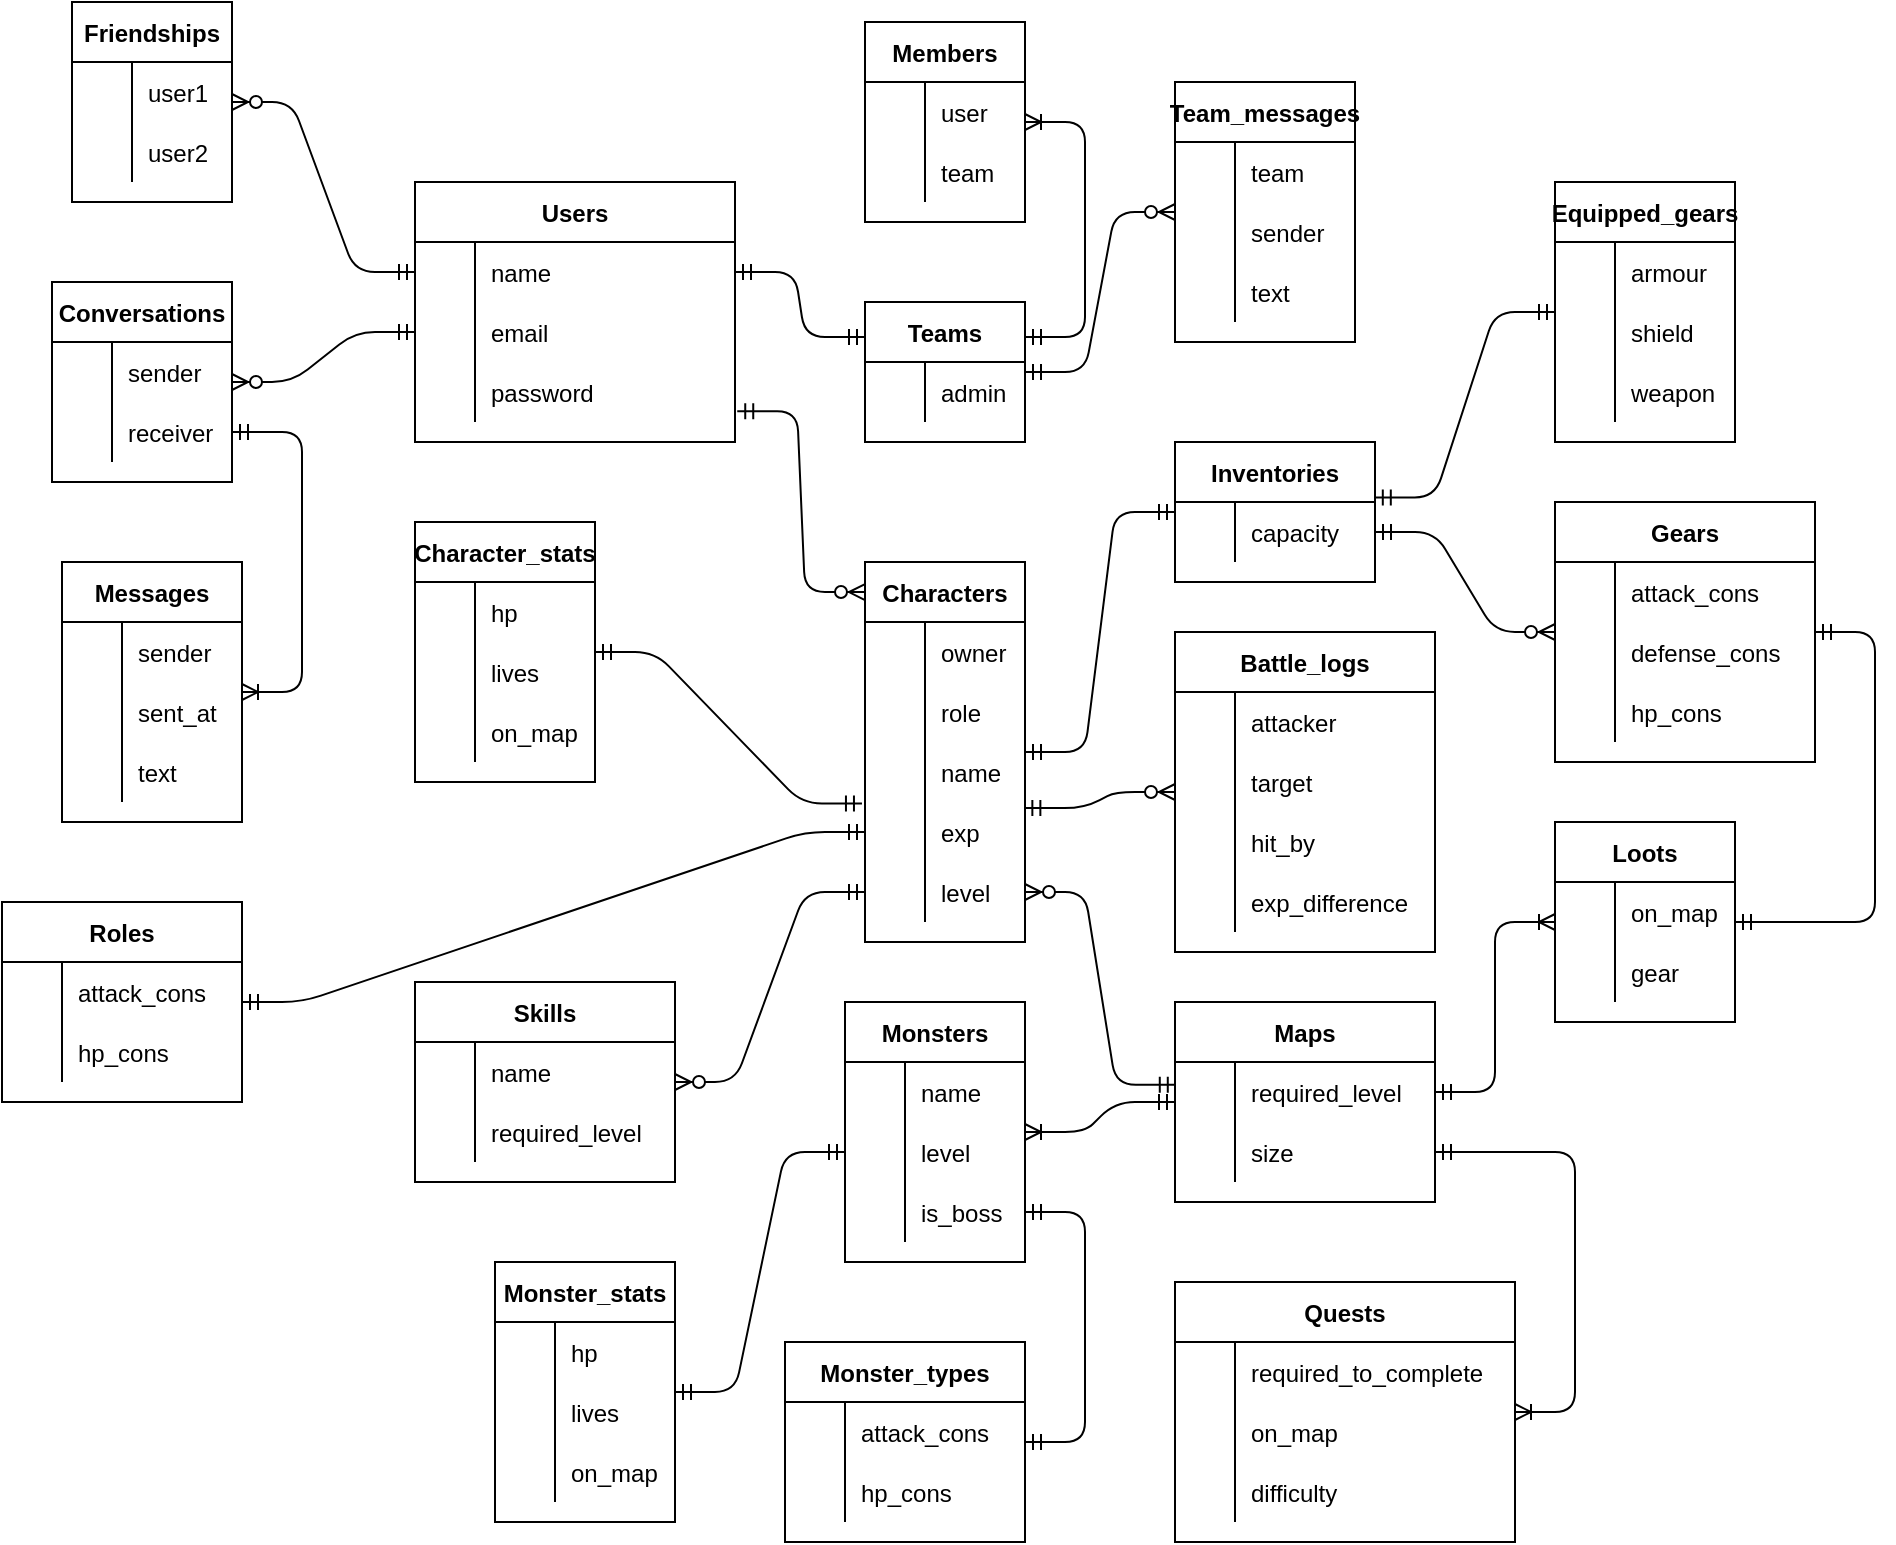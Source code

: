<mxfile version="14.6.1" type="device"><diagram id="UStNz2NIK0tJzyBRVVlB" name="Page-1"><mxGraphModel dx="1422" dy="745" grid="1" gridSize="10" guides="1" tooltips="1" connect="1" arrows="1" fold="1" page="1" pageScale="1" pageWidth="827" pageHeight="1169" math="0" shadow="0"><root><mxCell id="0"/><mxCell id="1" parent="0"/><mxCell id="fcgG4EnnRkaBRND1Dw0n-123" value="Users" style="shape=table;startSize=30;container=1;collapsible=1;childLayout=tableLayout;fixedRows=1;rowLines=0;fontStyle=1;align=center;resizeLast=1;" vertex="1" parent="1"><mxGeometry x="566.5" y="200" width="160" height="130" as="geometry"/></mxCell><mxCell id="fcgG4EnnRkaBRND1Dw0n-124" value="" style="shape=partialRectangle;collapsible=0;dropTarget=0;pointerEvents=0;fillColor=none;points=[[0,0.5],[1,0.5]];portConstraint=eastwest;top=0;left=0;right=0;bottom=0;" vertex="1" parent="fcgG4EnnRkaBRND1Dw0n-123"><mxGeometry y="30" width="160" height="30" as="geometry"/></mxCell><mxCell id="fcgG4EnnRkaBRND1Dw0n-125" value="" style="shape=partialRectangle;overflow=hidden;connectable=0;fillColor=none;top=0;left=0;bottom=0;right=0;" vertex="1" parent="fcgG4EnnRkaBRND1Dw0n-124"><mxGeometry width="30" height="30" as="geometry"/></mxCell><mxCell id="fcgG4EnnRkaBRND1Dw0n-126" value="name" style="shape=partialRectangle;overflow=hidden;connectable=0;fillColor=none;top=0;left=0;bottom=0;right=0;align=left;spacingLeft=6;" vertex="1" parent="fcgG4EnnRkaBRND1Dw0n-124"><mxGeometry x="30" width="130" height="30" as="geometry"/></mxCell><mxCell id="fcgG4EnnRkaBRND1Dw0n-127" value="" style="shape=partialRectangle;collapsible=0;dropTarget=0;pointerEvents=0;fillColor=none;points=[[0,0.5],[1,0.5]];portConstraint=eastwest;top=0;left=0;right=0;bottom=0;" vertex="1" parent="fcgG4EnnRkaBRND1Dw0n-123"><mxGeometry y="60" width="160" height="30" as="geometry"/></mxCell><mxCell id="fcgG4EnnRkaBRND1Dw0n-128" value="" style="shape=partialRectangle;overflow=hidden;connectable=0;fillColor=none;top=0;left=0;bottom=0;right=0;" vertex="1" parent="fcgG4EnnRkaBRND1Dw0n-127"><mxGeometry width="30" height="30" as="geometry"/></mxCell><mxCell id="fcgG4EnnRkaBRND1Dw0n-129" value="email" style="shape=partialRectangle;overflow=hidden;connectable=0;fillColor=none;top=0;left=0;bottom=0;right=0;align=left;spacingLeft=6;" vertex="1" parent="fcgG4EnnRkaBRND1Dw0n-127"><mxGeometry x="30" width="130" height="30" as="geometry"/></mxCell><mxCell id="fcgG4EnnRkaBRND1Dw0n-130" value="" style="shape=partialRectangle;collapsible=0;dropTarget=0;pointerEvents=0;fillColor=none;points=[[0,0.5],[1,0.5]];portConstraint=eastwest;top=0;left=0;right=0;bottom=0;" vertex="1" parent="fcgG4EnnRkaBRND1Dw0n-123"><mxGeometry y="90" width="160" height="30" as="geometry"/></mxCell><mxCell id="fcgG4EnnRkaBRND1Dw0n-131" value="" style="shape=partialRectangle;overflow=hidden;connectable=0;fillColor=none;top=0;left=0;bottom=0;right=0;" vertex="1" parent="fcgG4EnnRkaBRND1Dw0n-130"><mxGeometry width="30" height="30" as="geometry"/></mxCell><mxCell id="fcgG4EnnRkaBRND1Dw0n-132" value="password" style="shape=partialRectangle;overflow=hidden;connectable=0;fillColor=none;top=0;left=0;bottom=0;right=0;align=left;spacingLeft=6;" vertex="1" parent="fcgG4EnnRkaBRND1Dw0n-130"><mxGeometry x="30" width="130" height="30" as="geometry"/></mxCell><mxCell id="fcgG4EnnRkaBRND1Dw0n-133" value="Gears" style="shape=table;startSize=30;container=1;collapsible=1;childLayout=tableLayout;fixedRows=1;rowLines=0;fontStyle=1;align=center;resizeLast=1;" vertex="1" parent="1"><mxGeometry x="1136.5" y="360" width="130" height="130.0" as="geometry"/></mxCell><mxCell id="fcgG4EnnRkaBRND1Dw0n-134" value="" style="shape=partialRectangle;collapsible=0;dropTarget=0;pointerEvents=0;fillColor=none;points=[[0,0.5],[1,0.5]];portConstraint=eastwest;top=0;left=0;right=0;bottom=0;" vertex="1" parent="fcgG4EnnRkaBRND1Dw0n-133"><mxGeometry y="30" width="130" height="30" as="geometry"/></mxCell><mxCell id="fcgG4EnnRkaBRND1Dw0n-135" value="" style="shape=partialRectangle;overflow=hidden;connectable=0;fillColor=none;top=0;left=0;bottom=0;right=0;" vertex="1" parent="fcgG4EnnRkaBRND1Dw0n-134"><mxGeometry width="30" height="30" as="geometry"/></mxCell><mxCell id="fcgG4EnnRkaBRND1Dw0n-136" value="attack_cons" style="shape=partialRectangle;overflow=hidden;connectable=0;fillColor=none;top=0;left=0;bottom=0;right=0;align=left;spacingLeft=6;" vertex="1" parent="fcgG4EnnRkaBRND1Dw0n-134"><mxGeometry x="30" width="100" height="30" as="geometry"/></mxCell><mxCell id="fcgG4EnnRkaBRND1Dw0n-137" value="" style="shape=partialRectangle;collapsible=0;dropTarget=0;pointerEvents=0;fillColor=none;points=[[0,0.5],[1,0.5]];portConstraint=eastwest;top=0;left=0;right=0;bottom=0;" vertex="1" parent="fcgG4EnnRkaBRND1Dw0n-133"><mxGeometry y="60" width="130" height="30" as="geometry"/></mxCell><mxCell id="fcgG4EnnRkaBRND1Dw0n-138" value="" style="shape=partialRectangle;overflow=hidden;connectable=0;fillColor=none;top=0;left=0;bottom=0;right=0;" vertex="1" parent="fcgG4EnnRkaBRND1Dw0n-137"><mxGeometry width="30" height="30" as="geometry"/></mxCell><mxCell id="fcgG4EnnRkaBRND1Dw0n-139" value="defense_cons" style="shape=partialRectangle;overflow=hidden;connectable=0;fillColor=none;top=0;left=0;bottom=0;right=0;align=left;spacingLeft=6;" vertex="1" parent="fcgG4EnnRkaBRND1Dw0n-137"><mxGeometry x="30" width="100" height="30" as="geometry"/></mxCell><mxCell id="fcgG4EnnRkaBRND1Dw0n-140" value="" style="shape=partialRectangle;collapsible=0;dropTarget=0;pointerEvents=0;fillColor=none;points=[[0,0.5],[1,0.5]];portConstraint=eastwest;top=0;left=0;right=0;bottom=0;" vertex="1" parent="fcgG4EnnRkaBRND1Dw0n-133"><mxGeometry y="90" width="130" height="30" as="geometry"/></mxCell><mxCell id="fcgG4EnnRkaBRND1Dw0n-141" value="" style="shape=partialRectangle;overflow=hidden;connectable=0;fillColor=none;top=0;left=0;bottom=0;right=0;" vertex="1" parent="fcgG4EnnRkaBRND1Dw0n-140"><mxGeometry width="30" height="30" as="geometry"/></mxCell><mxCell id="fcgG4EnnRkaBRND1Dw0n-142" value="hp_cons" style="shape=partialRectangle;overflow=hidden;connectable=0;fillColor=none;top=0;left=0;bottom=0;right=0;align=left;spacingLeft=6;" vertex="1" parent="fcgG4EnnRkaBRND1Dw0n-140"><mxGeometry x="30" width="100" height="30" as="geometry"/></mxCell><mxCell id="fcgG4EnnRkaBRND1Dw0n-143" value="Equipped_gears" style="shape=table;startSize=30;container=1;collapsible=1;childLayout=tableLayout;fixedRows=1;rowLines=0;fontStyle=1;align=center;resizeLast=1;" vertex="1" parent="1"><mxGeometry x="1136.5" y="200" width="90" height="130" as="geometry"/></mxCell><mxCell id="fcgG4EnnRkaBRND1Dw0n-356" value="" style="shape=partialRectangle;collapsible=0;dropTarget=0;pointerEvents=0;fillColor=none;points=[[0,0.5],[1,0.5]];portConstraint=eastwest;top=0;left=0;right=0;bottom=0;" vertex="1" parent="fcgG4EnnRkaBRND1Dw0n-143"><mxGeometry y="30" width="90" height="30" as="geometry"/></mxCell><mxCell id="fcgG4EnnRkaBRND1Dw0n-357" value="" style="shape=partialRectangle;overflow=hidden;connectable=0;fillColor=none;top=0;left=0;bottom=0;right=0;" vertex="1" parent="fcgG4EnnRkaBRND1Dw0n-356"><mxGeometry width="30" height="30" as="geometry"/></mxCell><mxCell id="fcgG4EnnRkaBRND1Dw0n-358" value="armour" style="shape=partialRectangle;overflow=hidden;connectable=0;fillColor=none;top=0;left=0;bottom=0;right=0;align=left;spacingLeft=6;" vertex="1" parent="fcgG4EnnRkaBRND1Dw0n-356"><mxGeometry x="30" width="60" height="30" as="geometry"/></mxCell><mxCell id="fcgG4EnnRkaBRND1Dw0n-144" value="" style="shape=partialRectangle;collapsible=0;dropTarget=0;pointerEvents=0;fillColor=none;points=[[0,0.5],[1,0.5]];portConstraint=eastwest;top=0;left=0;right=0;bottom=0;" vertex="1" parent="fcgG4EnnRkaBRND1Dw0n-143"><mxGeometry y="60" width="90" height="30" as="geometry"/></mxCell><mxCell id="fcgG4EnnRkaBRND1Dw0n-145" value="" style="shape=partialRectangle;overflow=hidden;connectable=0;fillColor=none;top=0;left=0;bottom=0;right=0;" vertex="1" parent="fcgG4EnnRkaBRND1Dw0n-144"><mxGeometry width="30" height="30" as="geometry"/></mxCell><mxCell id="fcgG4EnnRkaBRND1Dw0n-146" value="shield" style="shape=partialRectangle;overflow=hidden;connectable=0;fillColor=none;top=0;left=0;bottom=0;right=0;align=left;spacingLeft=6;" vertex="1" parent="fcgG4EnnRkaBRND1Dw0n-144"><mxGeometry x="30" width="60" height="30" as="geometry"/></mxCell><mxCell id="fcgG4EnnRkaBRND1Dw0n-147" value="" style="shape=partialRectangle;collapsible=0;dropTarget=0;pointerEvents=0;fillColor=none;points=[[0,0.5],[1,0.5]];portConstraint=eastwest;top=0;left=0;right=0;bottom=0;" vertex="1" parent="fcgG4EnnRkaBRND1Dw0n-143"><mxGeometry y="90" width="90" height="30" as="geometry"/></mxCell><mxCell id="fcgG4EnnRkaBRND1Dw0n-148" value="" style="shape=partialRectangle;overflow=hidden;connectable=0;fillColor=none;top=0;left=0;bottom=0;right=0;" vertex="1" parent="fcgG4EnnRkaBRND1Dw0n-147"><mxGeometry width="30" height="30" as="geometry"/></mxCell><mxCell id="fcgG4EnnRkaBRND1Dw0n-149" value="weapon" style="shape=partialRectangle;overflow=hidden;connectable=0;fillColor=none;top=0;left=0;bottom=0;right=0;align=left;spacingLeft=6;" vertex="1" parent="fcgG4EnnRkaBRND1Dw0n-147"><mxGeometry x="30" width="60" height="30" as="geometry"/></mxCell><mxCell id="fcgG4EnnRkaBRND1Dw0n-150" value="Inventories" style="shape=table;startSize=30;container=1;collapsible=1;childLayout=tableLayout;fixedRows=1;rowLines=0;fontStyle=1;align=center;resizeLast=1;" vertex="1" parent="1"><mxGeometry x="946.5" y="330" width="100" height="70" as="geometry"/></mxCell><mxCell id="fcgG4EnnRkaBRND1Dw0n-151" value="" style="shape=partialRectangle;collapsible=0;dropTarget=0;pointerEvents=0;fillColor=none;points=[[0,0.5],[1,0.5]];portConstraint=eastwest;top=0;left=0;right=0;bottom=0;" vertex="1" parent="fcgG4EnnRkaBRND1Dw0n-150"><mxGeometry y="30" width="100" height="30" as="geometry"/></mxCell><mxCell id="fcgG4EnnRkaBRND1Dw0n-152" value="" style="shape=partialRectangle;overflow=hidden;connectable=0;fillColor=none;top=0;left=0;bottom=0;right=0;" vertex="1" parent="fcgG4EnnRkaBRND1Dw0n-151"><mxGeometry width="30" height="30" as="geometry"/></mxCell><mxCell id="fcgG4EnnRkaBRND1Dw0n-153" value="capacity" style="shape=partialRectangle;overflow=hidden;connectable=0;fillColor=none;top=0;left=0;bottom=0;right=0;align=left;spacingLeft=6;" vertex="1" parent="fcgG4EnnRkaBRND1Dw0n-151"><mxGeometry x="30" width="70" height="30" as="geometry"/></mxCell><mxCell id="fcgG4EnnRkaBRND1Dw0n-154" value="Roles" style="shape=table;startSize=30;container=1;collapsible=1;childLayout=tableLayout;fixedRows=1;rowLines=0;fontStyle=1;align=center;resizeLast=1;" vertex="1" parent="1"><mxGeometry x="360" y="560" width="120" height="100" as="geometry"/></mxCell><mxCell id="fcgG4EnnRkaBRND1Dw0n-155" value="" style="shape=partialRectangle;collapsible=0;dropTarget=0;pointerEvents=0;fillColor=none;points=[[0,0.5],[1,0.5]];portConstraint=eastwest;top=0;left=0;right=0;bottom=0;" vertex="1" parent="fcgG4EnnRkaBRND1Dw0n-154"><mxGeometry y="30" width="120" height="30" as="geometry"/></mxCell><mxCell id="fcgG4EnnRkaBRND1Dw0n-156" value="" style="shape=partialRectangle;overflow=hidden;connectable=0;fillColor=none;top=0;left=0;bottom=0;right=0;" vertex="1" parent="fcgG4EnnRkaBRND1Dw0n-155"><mxGeometry width="30" height="30" as="geometry"/></mxCell><mxCell id="fcgG4EnnRkaBRND1Dw0n-157" value="attack_cons" style="shape=partialRectangle;overflow=hidden;connectable=0;fillColor=none;top=0;left=0;bottom=0;right=0;align=left;spacingLeft=6;" vertex="1" parent="fcgG4EnnRkaBRND1Dw0n-155"><mxGeometry x="30" width="90" height="30" as="geometry"/></mxCell><mxCell id="fcgG4EnnRkaBRND1Dw0n-158" value="" style="shape=partialRectangle;collapsible=0;dropTarget=0;pointerEvents=0;fillColor=none;points=[[0,0.5],[1,0.5]];portConstraint=eastwest;top=0;left=0;right=0;bottom=0;" vertex="1" parent="fcgG4EnnRkaBRND1Dw0n-154"><mxGeometry y="60" width="120" height="30" as="geometry"/></mxCell><mxCell id="fcgG4EnnRkaBRND1Dw0n-159" value="" style="shape=partialRectangle;overflow=hidden;connectable=0;fillColor=none;top=0;left=0;bottom=0;right=0;" vertex="1" parent="fcgG4EnnRkaBRND1Dw0n-158"><mxGeometry width="30" height="30" as="geometry"/></mxCell><mxCell id="fcgG4EnnRkaBRND1Dw0n-160" value="hp_cons" style="shape=partialRectangle;overflow=hidden;connectable=0;fillColor=none;top=0;left=0;bottom=0;right=0;align=left;spacingLeft=6;" vertex="1" parent="fcgG4EnnRkaBRND1Dw0n-158"><mxGeometry x="30" width="90" height="30" as="geometry"/></mxCell><mxCell id="fcgG4EnnRkaBRND1Dw0n-161" value="Characters" style="shape=table;startSize=30;container=1;collapsible=1;childLayout=tableLayout;fixedRows=1;rowLines=0;fontStyle=1;align=center;resizeLast=1;" vertex="1" parent="1"><mxGeometry x="791.5" y="390" width="80" height="190" as="geometry"/></mxCell><mxCell id="fcgG4EnnRkaBRND1Dw0n-162" value="" style="shape=partialRectangle;collapsible=0;dropTarget=0;pointerEvents=0;fillColor=none;points=[[0,0.5],[1,0.5]];portConstraint=eastwest;top=0;left=0;right=0;bottom=0;" vertex="1" parent="fcgG4EnnRkaBRND1Dw0n-161"><mxGeometry y="30" width="80" height="30" as="geometry"/></mxCell><mxCell id="fcgG4EnnRkaBRND1Dw0n-163" value="" style="shape=partialRectangle;overflow=hidden;connectable=0;fillColor=none;top=0;left=0;bottom=0;right=0;" vertex="1" parent="fcgG4EnnRkaBRND1Dw0n-162"><mxGeometry width="30" height="30" as="geometry"/></mxCell><mxCell id="fcgG4EnnRkaBRND1Dw0n-164" value="owner" style="shape=partialRectangle;overflow=hidden;connectable=0;fillColor=none;top=0;left=0;bottom=0;right=0;align=left;spacingLeft=6;" vertex="1" parent="fcgG4EnnRkaBRND1Dw0n-162"><mxGeometry x="30" width="50" height="30" as="geometry"/></mxCell><mxCell id="fcgG4EnnRkaBRND1Dw0n-165" value="" style="shape=partialRectangle;collapsible=0;dropTarget=0;pointerEvents=0;fillColor=none;points=[[0,0.5],[1,0.5]];portConstraint=eastwest;top=0;left=0;right=0;bottom=0;" vertex="1" parent="fcgG4EnnRkaBRND1Dw0n-161"><mxGeometry y="60" width="80" height="30" as="geometry"/></mxCell><mxCell id="fcgG4EnnRkaBRND1Dw0n-166" value="" style="shape=partialRectangle;overflow=hidden;connectable=0;fillColor=none;top=0;left=0;bottom=0;right=0;" vertex="1" parent="fcgG4EnnRkaBRND1Dw0n-165"><mxGeometry width="30" height="30" as="geometry"/></mxCell><mxCell id="fcgG4EnnRkaBRND1Dw0n-167" value="role" style="shape=partialRectangle;overflow=hidden;connectable=0;fillColor=none;top=0;left=0;bottom=0;right=0;align=left;spacingLeft=6;" vertex="1" parent="fcgG4EnnRkaBRND1Dw0n-165"><mxGeometry x="30" width="50" height="30" as="geometry"/></mxCell><mxCell id="fcgG4EnnRkaBRND1Dw0n-168" value="" style="shape=partialRectangle;collapsible=0;dropTarget=0;pointerEvents=0;fillColor=none;points=[[0,0.5],[1,0.5]];portConstraint=eastwest;top=0;left=0;right=0;bottom=0;" vertex="1" parent="fcgG4EnnRkaBRND1Dw0n-161"><mxGeometry y="90" width="80" height="30" as="geometry"/></mxCell><mxCell id="fcgG4EnnRkaBRND1Dw0n-169" value="" style="shape=partialRectangle;overflow=hidden;connectable=0;fillColor=none;top=0;left=0;bottom=0;right=0;" vertex="1" parent="fcgG4EnnRkaBRND1Dw0n-168"><mxGeometry width="30" height="30" as="geometry"/></mxCell><mxCell id="fcgG4EnnRkaBRND1Dw0n-170" value="name" style="shape=partialRectangle;overflow=hidden;connectable=0;fillColor=none;top=0;left=0;bottom=0;right=0;align=left;spacingLeft=6;" vertex="1" parent="fcgG4EnnRkaBRND1Dw0n-168"><mxGeometry x="30" width="50" height="30" as="geometry"/></mxCell><mxCell id="fcgG4EnnRkaBRND1Dw0n-171" value="" style="shape=partialRectangle;collapsible=0;dropTarget=0;pointerEvents=0;fillColor=none;points=[[0,0.5],[1,0.5]];portConstraint=eastwest;top=0;left=0;right=0;bottom=0;" vertex="1" parent="fcgG4EnnRkaBRND1Dw0n-161"><mxGeometry y="120" width="80" height="30" as="geometry"/></mxCell><mxCell id="fcgG4EnnRkaBRND1Dw0n-172" value="" style="shape=partialRectangle;overflow=hidden;connectable=0;fillColor=none;top=0;left=0;bottom=0;right=0;" vertex="1" parent="fcgG4EnnRkaBRND1Dw0n-171"><mxGeometry width="30" height="30" as="geometry"/></mxCell><mxCell id="fcgG4EnnRkaBRND1Dw0n-173" value="exp" style="shape=partialRectangle;overflow=hidden;connectable=0;fillColor=none;top=0;left=0;bottom=0;right=0;align=left;spacingLeft=6;" vertex="1" parent="fcgG4EnnRkaBRND1Dw0n-171"><mxGeometry x="30" width="50" height="30" as="geometry"/></mxCell><mxCell id="fcgG4EnnRkaBRND1Dw0n-174" value="" style="shape=partialRectangle;collapsible=0;dropTarget=0;pointerEvents=0;fillColor=none;points=[[0,0.5],[1,0.5]];portConstraint=eastwest;top=0;left=0;right=0;bottom=0;" vertex="1" parent="fcgG4EnnRkaBRND1Dw0n-161"><mxGeometry y="150" width="80" height="30" as="geometry"/></mxCell><mxCell id="fcgG4EnnRkaBRND1Dw0n-175" value="" style="shape=partialRectangle;overflow=hidden;connectable=0;fillColor=none;top=0;left=0;bottom=0;right=0;" vertex="1" parent="fcgG4EnnRkaBRND1Dw0n-174"><mxGeometry width="30" height="30" as="geometry"/></mxCell><mxCell id="fcgG4EnnRkaBRND1Dw0n-176" value="level" style="shape=partialRectangle;overflow=hidden;connectable=0;fillColor=none;top=0;left=0;bottom=0;right=0;align=left;spacingLeft=6;" vertex="1" parent="fcgG4EnnRkaBRND1Dw0n-174"><mxGeometry x="30" width="50" height="30" as="geometry"/></mxCell><mxCell id="fcgG4EnnRkaBRND1Dw0n-177" value="Friendships" style="shape=table;startSize=30;container=1;collapsible=1;childLayout=tableLayout;fixedRows=1;rowLines=0;fontStyle=1;align=center;resizeLast=1;" vertex="1" parent="1"><mxGeometry x="395" y="110" width="80" height="100" as="geometry"/></mxCell><mxCell id="fcgG4EnnRkaBRND1Dw0n-178" value="" style="shape=partialRectangle;collapsible=0;dropTarget=0;pointerEvents=0;fillColor=none;points=[[0,0.5],[1,0.5]];portConstraint=eastwest;top=0;left=0;right=0;bottom=0;" vertex="1" parent="fcgG4EnnRkaBRND1Dw0n-177"><mxGeometry y="30" width="80" height="30" as="geometry"/></mxCell><mxCell id="fcgG4EnnRkaBRND1Dw0n-179" value="" style="shape=partialRectangle;overflow=hidden;connectable=0;fillColor=none;top=0;left=0;bottom=0;right=0;" vertex="1" parent="fcgG4EnnRkaBRND1Dw0n-178"><mxGeometry width="30" height="30" as="geometry"/></mxCell><mxCell id="fcgG4EnnRkaBRND1Dw0n-180" value="user1" style="shape=partialRectangle;overflow=hidden;connectable=0;fillColor=none;top=0;left=0;bottom=0;right=0;align=left;spacingLeft=6;" vertex="1" parent="fcgG4EnnRkaBRND1Dw0n-178"><mxGeometry x="30" width="50" height="30" as="geometry"/></mxCell><mxCell id="fcgG4EnnRkaBRND1Dw0n-181" value="" style="shape=partialRectangle;collapsible=0;dropTarget=0;pointerEvents=0;fillColor=none;points=[[0,0.5],[1,0.5]];portConstraint=eastwest;top=0;left=0;right=0;bottom=0;" vertex="1" parent="fcgG4EnnRkaBRND1Dw0n-177"><mxGeometry y="60" width="80" height="30" as="geometry"/></mxCell><mxCell id="fcgG4EnnRkaBRND1Dw0n-182" value="" style="shape=partialRectangle;overflow=hidden;connectable=0;fillColor=none;top=0;left=0;bottom=0;right=0;" vertex="1" parent="fcgG4EnnRkaBRND1Dw0n-181"><mxGeometry width="30" height="30" as="geometry"/></mxCell><mxCell id="fcgG4EnnRkaBRND1Dw0n-183" value="user2" style="shape=partialRectangle;overflow=hidden;connectable=0;fillColor=none;top=0;left=0;bottom=0;right=0;align=left;spacingLeft=6;" vertex="1" parent="fcgG4EnnRkaBRND1Dw0n-181"><mxGeometry x="30" width="50" height="30" as="geometry"/></mxCell><mxCell id="fcgG4EnnRkaBRND1Dw0n-184" value="Maps" style="shape=table;startSize=30;container=1;collapsible=1;childLayout=tableLayout;fixedRows=1;rowLines=0;fontStyle=1;align=center;resizeLast=1;" vertex="1" parent="1"><mxGeometry x="946.5" y="610" width="130" height="100" as="geometry"/></mxCell><mxCell id="fcgG4EnnRkaBRND1Dw0n-185" value="" style="shape=partialRectangle;collapsible=0;dropTarget=0;pointerEvents=0;fillColor=none;points=[[0,0.5],[1,0.5]];portConstraint=eastwest;top=0;left=0;right=0;bottom=0;" vertex="1" parent="fcgG4EnnRkaBRND1Dw0n-184"><mxGeometry y="30" width="130" height="30" as="geometry"/></mxCell><mxCell id="fcgG4EnnRkaBRND1Dw0n-186" value="" style="shape=partialRectangle;overflow=hidden;connectable=0;fillColor=none;top=0;left=0;bottom=0;right=0;" vertex="1" parent="fcgG4EnnRkaBRND1Dw0n-185"><mxGeometry width="30" height="30" as="geometry"/></mxCell><mxCell id="fcgG4EnnRkaBRND1Dw0n-187" value="required_level" style="shape=partialRectangle;overflow=hidden;connectable=0;fillColor=none;top=0;left=0;bottom=0;right=0;align=left;spacingLeft=6;" vertex="1" parent="fcgG4EnnRkaBRND1Dw0n-185"><mxGeometry x="30" width="100" height="30" as="geometry"/></mxCell><mxCell id="fcgG4EnnRkaBRND1Dw0n-188" value="" style="shape=partialRectangle;collapsible=0;dropTarget=0;pointerEvents=0;fillColor=none;points=[[0,0.5],[1,0.5]];portConstraint=eastwest;top=0;left=0;right=0;bottom=0;" vertex="1" parent="fcgG4EnnRkaBRND1Dw0n-184"><mxGeometry y="60" width="130" height="30" as="geometry"/></mxCell><mxCell id="fcgG4EnnRkaBRND1Dw0n-189" value="" style="shape=partialRectangle;overflow=hidden;connectable=0;fillColor=none;top=0;left=0;bottom=0;right=0;" vertex="1" parent="fcgG4EnnRkaBRND1Dw0n-188"><mxGeometry width="30" height="30" as="geometry"/></mxCell><mxCell id="fcgG4EnnRkaBRND1Dw0n-190" value="size" style="shape=partialRectangle;overflow=hidden;connectable=0;fillColor=none;top=0;left=0;bottom=0;right=0;align=left;spacingLeft=6;" vertex="1" parent="fcgG4EnnRkaBRND1Dw0n-188"><mxGeometry x="30" width="100" height="30" as="geometry"/></mxCell><mxCell id="fcgG4EnnRkaBRND1Dw0n-191" value="Monster_types" style="shape=table;startSize=30;container=1;collapsible=1;childLayout=tableLayout;fixedRows=1;rowLines=0;fontStyle=1;align=center;resizeLast=1;" vertex="1" parent="1"><mxGeometry x="751.5" y="780" width="120" height="100" as="geometry"/></mxCell><mxCell id="fcgG4EnnRkaBRND1Dw0n-192" value="" style="shape=partialRectangle;collapsible=0;dropTarget=0;pointerEvents=0;fillColor=none;points=[[0,0.5],[1,0.5]];portConstraint=eastwest;top=0;left=0;right=0;bottom=0;" vertex="1" parent="fcgG4EnnRkaBRND1Dw0n-191"><mxGeometry y="30" width="120" height="30" as="geometry"/></mxCell><mxCell id="fcgG4EnnRkaBRND1Dw0n-193" value="" style="shape=partialRectangle;overflow=hidden;connectable=0;fillColor=none;top=0;left=0;bottom=0;right=0;" vertex="1" parent="fcgG4EnnRkaBRND1Dw0n-192"><mxGeometry width="30" height="30" as="geometry"/></mxCell><mxCell id="fcgG4EnnRkaBRND1Dw0n-194" value="attack_cons" style="shape=partialRectangle;overflow=hidden;connectable=0;fillColor=none;top=0;left=0;bottom=0;right=0;align=left;spacingLeft=6;" vertex="1" parent="fcgG4EnnRkaBRND1Dw0n-192"><mxGeometry x="30" width="90" height="30" as="geometry"/></mxCell><mxCell id="fcgG4EnnRkaBRND1Dw0n-195" value="" style="shape=partialRectangle;collapsible=0;dropTarget=0;pointerEvents=0;fillColor=none;points=[[0,0.5],[1,0.5]];portConstraint=eastwest;top=0;left=0;right=0;bottom=0;" vertex="1" parent="fcgG4EnnRkaBRND1Dw0n-191"><mxGeometry y="60" width="120" height="30" as="geometry"/></mxCell><mxCell id="fcgG4EnnRkaBRND1Dw0n-196" value="" style="shape=partialRectangle;overflow=hidden;connectable=0;fillColor=none;top=0;left=0;bottom=0;right=0;" vertex="1" parent="fcgG4EnnRkaBRND1Dw0n-195"><mxGeometry width="30" height="30" as="geometry"/></mxCell><mxCell id="fcgG4EnnRkaBRND1Dw0n-197" value="hp_cons" style="shape=partialRectangle;overflow=hidden;connectable=0;fillColor=none;top=0;left=0;bottom=0;right=0;align=left;spacingLeft=6;" vertex="1" parent="fcgG4EnnRkaBRND1Dw0n-195"><mxGeometry x="30" width="90" height="30" as="geometry"/></mxCell><mxCell id="fcgG4EnnRkaBRND1Dw0n-198" value="Monsters" style="shape=table;startSize=30;container=1;collapsible=1;childLayout=tableLayout;fixedRows=1;rowLines=0;fontStyle=1;align=center;resizeLast=1;" vertex="1" parent="1"><mxGeometry x="781.5" y="610" width="90" height="130" as="geometry"/></mxCell><mxCell id="fcgG4EnnRkaBRND1Dw0n-199" value="" style="shape=partialRectangle;collapsible=0;dropTarget=0;pointerEvents=0;fillColor=none;points=[[0,0.5],[1,0.5]];portConstraint=eastwest;top=0;left=0;right=0;bottom=0;" vertex="1" parent="fcgG4EnnRkaBRND1Dw0n-198"><mxGeometry y="30" width="90" height="30" as="geometry"/></mxCell><mxCell id="fcgG4EnnRkaBRND1Dw0n-200" value="" style="shape=partialRectangle;overflow=hidden;connectable=0;fillColor=none;top=0;left=0;bottom=0;right=0;" vertex="1" parent="fcgG4EnnRkaBRND1Dw0n-199"><mxGeometry width="30" height="30" as="geometry"/></mxCell><mxCell id="fcgG4EnnRkaBRND1Dw0n-201" value="name" style="shape=partialRectangle;overflow=hidden;connectable=0;fillColor=none;top=0;left=0;bottom=0;right=0;align=left;spacingLeft=6;" vertex="1" parent="fcgG4EnnRkaBRND1Dw0n-199"><mxGeometry x="30" width="60" height="30" as="geometry"/></mxCell><mxCell id="fcgG4EnnRkaBRND1Dw0n-202" value="" style="shape=partialRectangle;collapsible=0;dropTarget=0;pointerEvents=0;fillColor=none;points=[[0,0.5],[1,0.5]];portConstraint=eastwest;top=0;left=0;right=0;bottom=0;" vertex="1" parent="fcgG4EnnRkaBRND1Dw0n-198"><mxGeometry y="60" width="90" height="30" as="geometry"/></mxCell><mxCell id="fcgG4EnnRkaBRND1Dw0n-203" value="" style="shape=partialRectangle;overflow=hidden;connectable=0;fillColor=none;top=0;left=0;bottom=0;right=0;" vertex="1" parent="fcgG4EnnRkaBRND1Dw0n-202"><mxGeometry width="30" height="30" as="geometry"/></mxCell><mxCell id="fcgG4EnnRkaBRND1Dw0n-204" value="level" style="shape=partialRectangle;overflow=hidden;connectable=0;fillColor=none;top=0;left=0;bottom=0;right=0;align=left;spacingLeft=6;" vertex="1" parent="fcgG4EnnRkaBRND1Dw0n-202"><mxGeometry x="30" width="60" height="30" as="geometry"/></mxCell><mxCell id="fcgG4EnnRkaBRND1Dw0n-205" value="" style="shape=partialRectangle;collapsible=0;dropTarget=0;pointerEvents=0;fillColor=none;points=[[0,0.5],[1,0.5]];portConstraint=eastwest;top=0;left=0;right=0;bottom=0;" vertex="1" parent="fcgG4EnnRkaBRND1Dw0n-198"><mxGeometry y="90" width="90" height="30" as="geometry"/></mxCell><mxCell id="fcgG4EnnRkaBRND1Dw0n-206" value="" style="shape=partialRectangle;overflow=hidden;connectable=0;fillColor=none;top=0;left=0;bottom=0;right=0;" vertex="1" parent="fcgG4EnnRkaBRND1Dw0n-205"><mxGeometry width="30" height="30" as="geometry"/></mxCell><mxCell id="fcgG4EnnRkaBRND1Dw0n-207" value="is_boss" style="shape=partialRectangle;overflow=hidden;connectable=0;fillColor=none;top=0;left=0;bottom=0;right=0;align=left;spacingLeft=6;" vertex="1" parent="fcgG4EnnRkaBRND1Dw0n-205"><mxGeometry x="30" width="60" height="30" as="geometry"/></mxCell><mxCell id="fcgG4EnnRkaBRND1Dw0n-208" value="Character_stats" style="shape=table;startSize=30;container=1;collapsible=1;childLayout=tableLayout;fixedRows=1;rowLines=0;fontStyle=1;align=center;resizeLast=1;" vertex="1" parent="1"><mxGeometry x="566.5" y="370" width="90" height="130" as="geometry"/></mxCell><mxCell id="fcgG4EnnRkaBRND1Dw0n-209" value="" style="shape=partialRectangle;collapsible=0;dropTarget=0;pointerEvents=0;fillColor=none;points=[[0,0.5],[1,0.5]];portConstraint=eastwest;top=0;left=0;right=0;bottom=0;" vertex="1" parent="fcgG4EnnRkaBRND1Dw0n-208"><mxGeometry y="30" width="90" height="30" as="geometry"/></mxCell><mxCell id="fcgG4EnnRkaBRND1Dw0n-210" value="" style="shape=partialRectangle;overflow=hidden;connectable=0;fillColor=none;top=0;left=0;bottom=0;right=0;" vertex="1" parent="fcgG4EnnRkaBRND1Dw0n-209"><mxGeometry width="30" height="30" as="geometry"/></mxCell><mxCell id="fcgG4EnnRkaBRND1Dw0n-211" value="hp" style="shape=partialRectangle;overflow=hidden;connectable=0;fillColor=none;top=0;left=0;bottom=0;right=0;align=left;spacingLeft=6;" vertex="1" parent="fcgG4EnnRkaBRND1Dw0n-209"><mxGeometry x="30" width="60" height="30" as="geometry"/></mxCell><mxCell id="fcgG4EnnRkaBRND1Dw0n-212" value="" style="shape=partialRectangle;collapsible=0;dropTarget=0;pointerEvents=0;fillColor=none;points=[[0,0.5],[1,0.5]];portConstraint=eastwest;top=0;left=0;right=0;bottom=0;" vertex="1" parent="fcgG4EnnRkaBRND1Dw0n-208"><mxGeometry y="60" width="90" height="30" as="geometry"/></mxCell><mxCell id="fcgG4EnnRkaBRND1Dw0n-213" value="" style="shape=partialRectangle;overflow=hidden;connectable=0;fillColor=none;top=0;left=0;bottom=0;right=0;" vertex="1" parent="fcgG4EnnRkaBRND1Dw0n-212"><mxGeometry width="30" height="30" as="geometry"/></mxCell><mxCell id="fcgG4EnnRkaBRND1Dw0n-214" value="lives" style="shape=partialRectangle;overflow=hidden;connectable=0;fillColor=none;top=0;left=0;bottom=0;right=0;align=left;spacingLeft=6;" vertex="1" parent="fcgG4EnnRkaBRND1Dw0n-212"><mxGeometry x="30" width="60" height="30" as="geometry"/></mxCell><mxCell id="fcgG4EnnRkaBRND1Dw0n-215" value="" style="shape=partialRectangle;collapsible=0;dropTarget=0;pointerEvents=0;fillColor=none;points=[[0,0.5],[1,0.5]];portConstraint=eastwest;top=0;left=0;right=0;bottom=0;" vertex="1" parent="fcgG4EnnRkaBRND1Dw0n-208"><mxGeometry y="90" width="90" height="30" as="geometry"/></mxCell><mxCell id="fcgG4EnnRkaBRND1Dw0n-216" value="" style="shape=partialRectangle;overflow=hidden;connectable=0;fillColor=none;top=0;left=0;bottom=0;right=0;" vertex="1" parent="fcgG4EnnRkaBRND1Dw0n-215"><mxGeometry width="30" height="30" as="geometry"/></mxCell><mxCell id="fcgG4EnnRkaBRND1Dw0n-217" value="on_map" style="shape=partialRectangle;overflow=hidden;connectable=0;fillColor=none;top=0;left=0;bottom=0;right=0;align=left;spacingLeft=6;" vertex="1" parent="fcgG4EnnRkaBRND1Dw0n-215"><mxGeometry x="30" width="60" height="30" as="geometry"/></mxCell><mxCell id="fcgG4EnnRkaBRND1Dw0n-218" value="Quests" style="shape=table;startSize=30;container=1;collapsible=1;childLayout=tableLayout;fixedRows=1;rowLines=0;fontStyle=1;align=center;resizeLast=1;" vertex="1" parent="1"><mxGeometry x="946.5" y="750" width="170" height="130" as="geometry"/></mxCell><mxCell id="fcgG4EnnRkaBRND1Dw0n-219" value="" style="shape=partialRectangle;collapsible=0;dropTarget=0;pointerEvents=0;fillColor=none;points=[[0,0.5],[1,0.5]];portConstraint=eastwest;top=0;left=0;right=0;bottom=0;" vertex="1" parent="fcgG4EnnRkaBRND1Dw0n-218"><mxGeometry y="30" width="170" height="30" as="geometry"/></mxCell><mxCell id="fcgG4EnnRkaBRND1Dw0n-220" value="" style="shape=partialRectangle;overflow=hidden;connectable=0;fillColor=none;top=0;left=0;bottom=0;right=0;" vertex="1" parent="fcgG4EnnRkaBRND1Dw0n-219"><mxGeometry width="30" height="30" as="geometry"/></mxCell><mxCell id="fcgG4EnnRkaBRND1Dw0n-221" value="required_to_complete" style="shape=partialRectangle;overflow=hidden;connectable=0;fillColor=none;top=0;left=0;bottom=0;right=0;align=left;spacingLeft=6;" vertex="1" parent="fcgG4EnnRkaBRND1Dw0n-219"><mxGeometry x="30" width="140" height="30" as="geometry"/></mxCell><mxCell id="fcgG4EnnRkaBRND1Dw0n-222" value="" style="shape=partialRectangle;collapsible=0;dropTarget=0;pointerEvents=0;fillColor=none;points=[[0,0.5],[1,0.5]];portConstraint=eastwest;top=0;left=0;right=0;bottom=0;" vertex="1" parent="fcgG4EnnRkaBRND1Dw0n-218"><mxGeometry y="60" width="170" height="30" as="geometry"/></mxCell><mxCell id="fcgG4EnnRkaBRND1Dw0n-223" value="" style="shape=partialRectangle;overflow=hidden;connectable=0;fillColor=none;top=0;left=0;bottom=0;right=0;" vertex="1" parent="fcgG4EnnRkaBRND1Dw0n-222"><mxGeometry width="30" height="30" as="geometry"/></mxCell><mxCell id="fcgG4EnnRkaBRND1Dw0n-224" value="on_map" style="shape=partialRectangle;overflow=hidden;connectable=0;fillColor=none;top=0;left=0;bottom=0;right=0;align=left;spacingLeft=6;" vertex="1" parent="fcgG4EnnRkaBRND1Dw0n-222"><mxGeometry x="30" width="140" height="30" as="geometry"/></mxCell><mxCell id="fcgG4EnnRkaBRND1Dw0n-225" value="" style="shape=partialRectangle;collapsible=0;dropTarget=0;pointerEvents=0;fillColor=none;points=[[0,0.5],[1,0.5]];portConstraint=eastwest;top=0;left=0;right=0;bottom=0;" vertex="1" parent="fcgG4EnnRkaBRND1Dw0n-218"><mxGeometry y="90" width="170" height="30" as="geometry"/></mxCell><mxCell id="fcgG4EnnRkaBRND1Dw0n-226" value="" style="shape=partialRectangle;overflow=hidden;connectable=0;fillColor=none;top=0;left=0;bottom=0;right=0;" vertex="1" parent="fcgG4EnnRkaBRND1Dw0n-225"><mxGeometry width="30" height="30" as="geometry"/></mxCell><mxCell id="fcgG4EnnRkaBRND1Dw0n-227" value="difficulty" style="shape=partialRectangle;overflow=hidden;connectable=0;fillColor=none;top=0;left=0;bottom=0;right=0;align=left;spacingLeft=6;" vertex="1" parent="fcgG4EnnRkaBRND1Dw0n-225"><mxGeometry x="30" width="140" height="30" as="geometry"/></mxCell><mxCell id="fcgG4EnnRkaBRND1Dw0n-228" value="Teams" style="shape=table;startSize=30;container=1;collapsible=1;childLayout=tableLayout;fixedRows=1;rowLines=0;fontStyle=1;align=center;resizeLast=1;" vertex="1" parent="1"><mxGeometry x="791.5" y="260" width="80" height="70" as="geometry"/></mxCell><mxCell id="fcgG4EnnRkaBRND1Dw0n-229" value="" style="shape=partialRectangle;collapsible=0;dropTarget=0;pointerEvents=0;fillColor=none;points=[[0,0.5],[1,0.5]];portConstraint=eastwest;top=0;left=0;right=0;bottom=0;" vertex="1" parent="fcgG4EnnRkaBRND1Dw0n-228"><mxGeometry y="30" width="80" height="30" as="geometry"/></mxCell><mxCell id="fcgG4EnnRkaBRND1Dw0n-230" value="" style="shape=partialRectangle;overflow=hidden;connectable=0;fillColor=none;top=0;left=0;bottom=0;right=0;" vertex="1" parent="fcgG4EnnRkaBRND1Dw0n-229"><mxGeometry width="30" height="30" as="geometry"/></mxCell><mxCell id="fcgG4EnnRkaBRND1Dw0n-231" value="admin" style="shape=partialRectangle;overflow=hidden;connectable=0;fillColor=none;top=0;left=0;bottom=0;right=0;align=left;spacingLeft=6;" vertex="1" parent="fcgG4EnnRkaBRND1Dw0n-229"><mxGeometry x="30" width="50" height="30" as="geometry"/></mxCell><mxCell id="fcgG4EnnRkaBRND1Dw0n-232" value="Members" style="shape=table;startSize=30;container=1;collapsible=1;childLayout=tableLayout;fixedRows=1;rowLines=0;fontStyle=1;align=center;resizeLast=1;" vertex="1" parent="1"><mxGeometry x="791.5" y="120" width="80" height="100" as="geometry"/></mxCell><mxCell id="fcgG4EnnRkaBRND1Dw0n-233" value="" style="shape=partialRectangle;collapsible=0;dropTarget=0;pointerEvents=0;fillColor=none;points=[[0,0.5],[1,0.5]];portConstraint=eastwest;top=0;left=0;right=0;bottom=0;" vertex="1" parent="fcgG4EnnRkaBRND1Dw0n-232"><mxGeometry y="30" width="80" height="30" as="geometry"/></mxCell><mxCell id="fcgG4EnnRkaBRND1Dw0n-234" value="" style="shape=partialRectangle;overflow=hidden;connectable=0;fillColor=none;top=0;left=0;bottom=0;right=0;" vertex="1" parent="fcgG4EnnRkaBRND1Dw0n-233"><mxGeometry width="30" height="30" as="geometry"/></mxCell><mxCell id="fcgG4EnnRkaBRND1Dw0n-235" value="user" style="shape=partialRectangle;overflow=hidden;connectable=0;fillColor=none;top=0;left=0;bottom=0;right=0;align=left;spacingLeft=6;" vertex="1" parent="fcgG4EnnRkaBRND1Dw0n-233"><mxGeometry x="30" width="50" height="30" as="geometry"/></mxCell><mxCell id="fcgG4EnnRkaBRND1Dw0n-236" value="" style="shape=partialRectangle;collapsible=0;dropTarget=0;pointerEvents=0;fillColor=none;points=[[0,0.5],[1,0.5]];portConstraint=eastwest;top=0;left=0;right=0;bottom=0;" vertex="1" parent="fcgG4EnnRkaBRND1Dw0n-232"><mxGeometry y="60" width="80" height="30" as="geometry"/></mxCell><mxCell id="fcgG4EnnRkaBRND1Dw0n-237" value="" style="shape=partialRectangle;overflow=hidden;connectable=0;fillColor=none;top=0;left=0;bottom=0;right=0;" vertex="1" parent="fcgG4EnnRkaBRND1Dw0n-236"><mxGeometry width="30" height="30" as="geometry"/></mxCell><mxCell id="fcgG4EnnRkaBRND1Dw0n-238" value="team" style="shape=partialRectangle;overflow=hidden;connectable=0;fillColor=none;top=0;left=0;bottom=0;right=0;align=left;spacingLeft=6;" vertex="1" parent="fcgG4EnnRkaBRND1Dw0n-236"><mxGeometry x="30" width="50" height="30" as="geometry"/></mxCell><mxCell id="fcgG4EnnRkaBRND1Dw0n-239" value="Skills" style="shape=table;startSize=30;container=1;collapsible=1;childLayout=tableLayout;fixedRows=1;rowLines=0;fontStyle=1;align=center;resizeLast=1;" vertex="1" parent="1"><mxGeometry x="566.5" y="600" width="130" height="100" as="geometry"/></mxCell><mxCell id="fcgG4EnnRkaBRND1Dw0n-240" value="" style="shape=partialRectangle;collapsible=0;dropTarget=0;pointerEvents=0;fillColor=none;points=[[0,0.5],[1,0.5]];portConstraint=eastwest;top=0;left=0;right=0;bottom=0;" vertex="1" parent="fcgG4EnnRkaBRND1Dw0n-239"><mxGeometry y="30" width="130" height="30" as="geometry"/></mxCell><mxCell id="fcgG4EnnRkaBRND1Dw0n-241" value="" style="shape=partialRectangle;overflow=hidden;connectable=0;fillColor=none;top=0;left=0;bottom=0;right=0;" vertex="1" parent="fcgG4EnnRkaBRND1Dw0n-240"><mxGeometry width="30" height="30" as="geometry"/></mxCell><mxCell id="fcgG4EnnRkaBRND1Dw0n-242" value="name" style="shape=partialRectangle;overflow=hidden;connectable=0;fillColor=none;top=0;left=0;bottom=0;right=0;align=left;spacingLeft=6;" vertex="1" parent="fcgG4EnnRkaBRND1Dw0n-240"><mxGeometry x="30" width="100" height="30" as="geometry"/></mxCell><mxCell id="fcgG4EnnRkaBRND1Dw0n-243" value="" style="shape=partialRectangle;collapsible=0;dropTarget=0;pointerEvents=0;fillColor=none;points=[[0,0.5],[1,0.5]];portConstraint=eastwest;top=0;left=0;right=0;bottom=0;" vertex="1" parent="fcgG4EnnRkaBRND1Dw0n-239"><mxGeometry y="60" width="130" height="30" as="geometry"/></mxCell><mxCell id="fcgG4EnnRkaBRND1Dw0n-244" value="" style="shape=partialRectangle;overflow=hidden;connectable=0;fillColor=none;top=0;left=0;bottom=0;right=0;" vertex="1" parent="fcgG4EnnRkaBRND1Dw0n-243"><mxGeometry width="30" height="30" as="geometry"/></mxCell><mxCell id="fcgG4EnnRkaBRND1Dw0n-245" value="required_level" style="shape=partialRectangle;overflow=hidden;connectable=0;fillColor=none;top=0;left=0;bottom=0;right=0;align=left;spacingLeft=6;" vertex="1" parent="fcgG4EnnRkaBRND1Dw0n-243"><mxGeometry x="30" width="100" height="30" as="geometry"/></mxCell><mxCell id="fcgG4EnnRkaBRND1Dw0n-246" value="Conversations" style="shape=table;startSize=30;container=1;collapsible=1;childLayout=tableLayout;fixedRows=1;rowLines=0;fontStyle=1;align=center;resizeLast=1;" vertex="1" parent="1"><mxGeometry x="385" y="250" width="90" height="100" as="geometry"/></mxCell><mxCell id="fcgG4EnnRkaBRND1Dw0n-247" value="" style="shape=partialRectangle;collapsible=0;dropTarget=0;pointerEvents=0;fillColor=none;points=[[0,0.5],[1,0.5]];portConstraint=eastwest;top=0;left=0;right=0;bottom=0;" vertex="1" parent="fcgG4EnnRkaBRND1Dw0n-246"><mxGeometry y="30" width="90" height="30" as="geometry"/></mxCell><mxCell id="fcgG4EnnRkaBRND1Dw0n-248" value="" style="shape=partialRectangle;overflow=hidden;connectable=0;fillColor=none;top=0;left=0;bottom=0;right=0;" vertex="1" parent="fcgG4EnnRkaBRND1Dw0n-247"><mxGeometry width="30" height="30" as="geometry"/></mxCell><mxCell id="fcgG4EnnRkaBRND1Dw0n-249" value="sender" style="shape=partialRectangle;overflow=hidden;connectable=0;fillColor=none;top=0;left=0;bottom=0;right=0;align=left;spacingLeft=6;" vertex="1" parent="fcgG4EnnRkaBRND1Dw0n-247"><mxGeometry x="30" width="60" height="30" as="geometry"/></mxCell><mxCell id="fcgG4EnnRkaBRND1Dw0n-250" value="" style="shape=partialRectangle;collapsible=0;dropTarget=0;pointerEvents=0;fillColor=none;points=[[0,0.5],[1,0.5]];portConstraint=eastwest;top=0;left=0;right=0;bottom=0;" vertex="1" parent="fcgG4EnnRkaBRND1Dw0n-246"><mxGeometry y="60" width="90" height="30" as="geometry"/></mxCell><mxCell id="fcgG4EnnRkaBRND1Dw0n-251" value="" style="shape=partialRectangle;overflow=hidden;connectable=0;fillColor=none;top=0;left=0;bottom=0;right=0;" vertex="1" parent="fcgG4EnnRkaBRND1Dw0n-250"><mxGeometry width="30" height="30" as="geometry"/></mxCell><mxCell id="fcgG4EnnRkaBRND1Dw0n-252" value="receiver" style="shape=partialRectangle;overflow=hidden;connectable=0;fillColor=none;top=0;left=0;bottom=0;right=0;align=left;spacingLeft=6;" vertex="1" parent="fcgG4EnnRkaBRND1Dw0n-250"><mxGeometry x="30" width="60" height="30" as="geometry"/></mxCell><mxCell id="fcgG4EnnRkaBRND1Dw0n-253" value="Messages" style="shape=table;startSize=30;container=1;collapsible=1;childLayout=tableLayout;fixedRows=1;rowLines=0;fontStyle=1;align=center;resizeLast=1;" vertex="1" parent="1"><mxGeometry x="390" y="390" width="90" height="130" as="geometry"/></mxCell><mxCell id="fcgG4EnnRkaBRND1Dw0n-254" value="" style="shape=partialRectangle;collapsible=0;dropTarget=0;pointerEvents=0;fillColor=none;points=[[0,0.5],[1,0.5]];portConstraint=eastwest;top=0;left=0;right=0;bottom=0;" vertex="1" parent="fcgG4EnnRkaBRND1Dw0n-253"><mxGeometry y="30" width="90" height="30" as="geometry"/></mxCell><mxCell id="fcgG4EnnRkaBRND1Dw0n-255" value="" style="shape=partialRectangle;overflow=hidden;connectable=0;fillColor=none;top=0;left=0;bottom=0;right=0;" vertex="1" parent="fcgG4EnnRkaBRND1Dw0n-254"><mxGeometry width="30" height="30" as="geometry"/></mxCell><mxCell id="fcgG4EnnRkaBRND1Dw0n-256" value="sender" style="shape=partialRectangle;overflow=hidden;connectable=0;fillColor=none;top=0;left=0;bottom=0;right=0;align=left;spacingLeft=6;" vertex="1" parent="fcgG4EnnRkaBRND1Dw0n-254"><mxGeometry x="30" width="60" height="30" as="geometry"/></mxCell><mxCell id="fcgG4EnnRkaBRND1Dw0n-257" value="" style="shape=partialRectangle;collapsible=0;dropTarget=0;pointerEvents=0;fillColor=none;points=[[0,0.5],[1,0.5]];portConstraint=eastwest;top=0;left=0;right=0;bottom=0;" vertex="1" parent="fcgG4EnnRkaBRND1Dw0n-253"><mxGeometry y="60" width="90" height="30" as="geometry"/></mxCell><mxCell id="fcgG4EnnRkaBRND1Dw0n-258" value="" style="shape=partialRectangle;overflow=hidden;connectable=0;fillColor=none;top=0;left=0;bottom=0;right=0;" vertex="1" parent="fcgG4EnnRkaBRND1Dw0n-257"><mxGeometry width="30" height="30" as="geometry"/></mxCell><mxCell id="fcgG4EnnRkaBRND1Dw0n-259" value="sent_at" style="shape=partialRectangle;overflow=hidden;connectable=0;fillColor=none;top=0;left=0;bottom=0;right=0;align=left;spacingLeft=6;" vertex="1" parent="fcgG4EnnRkaBRND1Dw0n-257"><mxGeometry x="30" width="60" height="30" as="geometry"/></mxCell><mxCell id="fcgG4EnnRkaBRND1Dw0n-260" value="" style="shape=partialRectangle;collapsible=0;dropTarget=0;pointerEvents=0;fillColor=none;points=[[0,0.5],[1,0.5]];portConstraint=eastwest;top=0;left=0;right=0;bottom=0;" vertex="1" parent="fcgG4EnnRkaBRND1Dw0n-253"><mxGeometry y="90" width="90" height="30" as="geometry"/></mxCell><mxCell id="fcgG4EnnRkaBRND1Dw0n-261" value="" style="shape=partialRectangle;overflow=hidden;connectable=0;fillColor=none;top=0;left=0;bottom=0;right=0;" vertex="1" parent="fcgG4EnnRkaBRND1Dw0n-260"><mxGeometry width="30" height="30" as="geometry"/></mxCell><mxCell id="fcgG4EnnRkaBRND1Dw0n-262" value="text" style="shape=partialRectangle;overflow=hidden;connectable=0;fillColor=none;top=0;left=0;bottom=0;right=0;align=left;spacingLeft=6;" vertex="1" parent="fcgG4EnnRkaBRND1Dw0n-260"><mxGeometry x="30" width="60" height="30" as="geometry"/></mxCell><mxCell id="fcgG4EnnRkaBRND1Dw0n-263" value="Loots" style="shape=table;startSize=30;container=1;collapsible=1;childLayout=tableLayout;fixedRows=1;rowLines=0;fontStyle=1;align=center;resizeLast=1;" vertex="1" parent="1"><mxGeometry x="1136.5" y="520" width="90" height="100" as="geometry"/></mxCell><mxCell id="fcgG4EnnRkaBRND1Dw0n-264" value="" style="shape=partialRectangle;collapsible=0;dropTarget=0;pointerEvents=0;fillColor=none;points=[[0,0.5],[1,0.5]];portConstraint=eastwest;top=0;left=0;right=0;bottom=0;" vertex="1" parent="fcgG4EnnRkaBRND1Dw0n-263"><mxGeometry y="30" width="90" height="30" as="geometry"/></mxCell><mxCell id="fcgG4EnnRkaBRND1Dw0n-265" value="" style="shape=partialRectangle;overflow=hidden;connectable=0;fillColor=none;top=0;left=0;bottom=0;right=0;" vertex="1" parent="fcgG4EnnRkaBRND1Dw0n-264"><mxGeometry width="30" height="30" as="geometry"/></mxCell><mxCell id="fcgG4EnnRkaBRND1Dw0n-266" value="on_map" style="shape=partialRectangle;overflow=hidden;connectable=0;fillColor=none;top=0;left=0;bottom=0;right=0;align=left;spacingLeft=6;" vertex="1" parent="fcgG4EnnRkaBRND1Dw0n-264"><mxGeometry x="30" width="60" height="30" as="geometry"/></mxCell><mxCell id="fcgG4EnnRkaBRND1Dw0n-267" value="" style="shape=partialRectangle;collapsible=0;dropTarget=0;pointerEvents=0;fillColor=none;points=[[0,0.5],[1,0.5]];portConstraint=eastwest;top=0;left=0;right=0;bottom=0;" vertex="1" parent="fcgG4EnnRkaBRND1Dw0n-263"><mxGeometry y="60" width="90" height="30" as="geometry"/></mxCell><mxCell id="fcgG4EnnRkaBRND1Dw0n-268" value="" style="shape=partialRectangle;overflow=hidden;connectable=0;fillColor=none;top=0;left=0;bottom=0;right=0;" vertex="1" parent="fcgG4EnnRkaBRND1Dw0n-267"><mxGeometry width="30" height="30" as="geometry"/></mxCell><mxCell id="fcgG4EnnRkaBRND1Dw0n-269" value="gear" style="shape=partialRectangle;overflow=hidden;connectable=0;fillColor=none;top=0;left=0;bottom=0;right=0;align=left;spacingLeft=6;" vertex="1" parent="fcgG4EnnRkaBRND1Dw0n-267"><mxGeometry x="30" width="60" height="30" as="geometry"/></mxCell><mxCell id="fcgG4EnnRkaBRND1Dw0n-270" value="Team_messages" style="shape=table;startSize=30;container=1;collapsible=1;childLayout=tableLayout;fixedRows=1;rowLines=0;fontStyle=1;align=center;resizeLast=1;" vertex="1" parent="1"><mxGeometry x="946.5" y="150" width="90" height="130" as="geometry"/></mxCell><mxCell id="fcgG4EnnRkaBRND1Dw0n-271" value="" style="shape=partialRectangle;collapsible=0;dropTarget=0;pointerEvents=0;fillColor=none;points=[[0,0.5],[1,0.5]];portConstraint=eastwest;top=0;left=0;right=0;bottom=0;" vertex="1" parent="fcgG4EnnRkaBRND1Dw0n-270"><mxGeometry y="30" width="90" height="30" as="geometry"/></mxCell><mxCell id="fcgG4EnnRkaBRND1Dw0n-272" value="" style="shape=partialRectangle;overflow=hidden;connectable=0;fillColor=none;top=0;left=0;bottom=0;right=0;" vertex="1" parent="fcgG4EnnRkaBRND1Dw0n-271"><mxGeometry width="30" height="30" as="geometry"/></mxCell><mxCell id="fcgG4EnnRkaBRND1Dw0n-273" value="team" style="shape=partialRectangle;overflow=hidden;connectable=0;fillColor=none;top=0;left=0;bottom=0;right=0;align=left;spacingLeft=6;" vertex="1" parent="fcgG4EnnRkaBRND1Dw0n-271"><mxGeometry x="30" width="60" height="30" as="geometry"/></mxCell><mxCell id="fcgG4EnnRkaBRND1Dw0n-274" value="" style="shape=partialRectangle;collapsible=0;dropTarget=0;pointerEvents=0;fillColor=none;points=[[0,0.5],[1,0.5]];portConstraint=eastwest;top=0;left=0;right=0;bottom=0;" vertex="1" parent="fcgG4EnnRkaBRND1Dw0n-270"><mxGeometry y="60" width="90" height="30" as="geometry"/></mxCell><mxCell id="fcgG4EnnRkaBRND1Dw0n-275" value="" style="shape=partialRectangle;overflow=hidden;connectable=0;fillColor=none;top=0;left=0;bottom=0;right=0;" vertex="1" parent="fcgG4EnnRkaBRND1Dw0n-274"><mxGeometry width="30" height="30" as="geometry"/></mxCell><mxCell id="fcgG4EnnRkaBRND1Dw0n-276" value="sender" style="shape=partialRectangle;overflow=hidden;connectable=0;fillColor=none;top=0;left=0;bottom=0;right=0;align=left;spacingLeft=6;" vertex="1" parent="fcgG4EnnRkaBRND1Dw0n-274"><mxGeometry x="30" width="60" height="30" as="geometry"/></mxCell><mxCell id="fcgG4EnnRkaBRND1Dw0n-277" value="" style="shape=partialRectangle;collapsible=0;dropTarget=0;pointerEvents=0;fillColor=none;points=[[0,0.5],[1,0.5]];portConstraint=eastwest;top=0;left=0;right=0;bottom=0;" vertex="1" parent="fcgG4EnnRkaBRND1Dw0n-270"><mxGeometry y="90" width="90" height="30" as="geometry"/></mxCell><mxCell id="fcgG4EnnRkaBRND1Dw0n-278" value="" style="shape=partialRectangle;overflow=hidden;connectable=0;fillColor=none;top=0;left=0;bottom=0;right=0;" vertex="1" parent="fcgG4EnnRkaBRND1Dw0n-277"><mxGeometry width="30" height="30" as="geometry"/></mxCell><mxCell id="fcgG4EnnRkaBRND1Dw0n-279" value="text" style="shape=partialRectangle;overflow=hidden;connectable=0;fillColor=none;top=0;left=0;bottom=0;right=0;align=left;spacingLeft=6;" vertex="1" parent="fcgG4EnnRkaBRND1Dw0n-277"><mxGeometry x="30" width="60" height="30" as="geometry"/></mxCell><mxCell id="fcgG4EnnRkaBRND1Dw0n-280" value="Monster_stats" style="shape=table;startSize=30;container=1;collapsible=1;childLayout=tableLayout;fixedRows=1;rowLines=0;fontStyle=1;align=center;resizeLast=1;" vertex="1" parent="1"><mxGeometry x="606.5" y="740" width="90" height="130" as="geometry"/></mxCell><mxCell id="fcgG4EnnRkaBRND1Dw0n-281" value="" style="shape=partialRectangle;collapsible=0;dropTarget=0;pointerEvents=0;fillColor=none;points=[[0,0.5],[1,0.5]];portConstraint=eastwest;top=0;left=0;right=0;bottom=0;" vertex="1" parent="fcgG4EnnRkaBRND1Dw0n-280"><mxGeometry y="30" width="90" height="30" as="geometry"/></mxCell><mxCell id="fcgG4EnnRkaBRND1Dw0n-282" value="" style="shape=partialRectangle;overflow=hidden;connectable=0;fillColor=none;top=0;left=0;bottom=0;right=0;" vertex="1" parent="fcgG4EnnRkaBRND1Dw0n-281"><mxGeometry width="30" height="30" as="geometry"/></mxCell><mxCell id="fcgG4EnnRkaBRND1Dw0n-283" value="hp" style="shape=partialRectangle;overflow=hidden;connectable=0;fillColor=none;top=0;left=0;bottom=0;right=0;align=left;spacingLeft=6;" vertex="1" parent="fcgG4EnnRkaBRND1Dw0n-281"><mxGeometry x="30" width="60" height="30" as="geometry"/></mxCell><mxCell id="fcgG4EnnRkaBRND1Dw0n-284" value="" style="shape=partialRectangle;collapsible=0;dropTarget=0;pointerEvents=0;fillColor=none;points=[[0,0.5],[1,0.5]];portConstraint=eastwest;top=0;left=0;right=0;bottom=0;" vertex="1" parent="fcgG4EnnRkaBRND1Dw0n-280"><mxGeometry y="60" width="90" height="30" as="geometry"/></mxCell><mxCell id="fcgG4EnnRkaBRND1Dw0n-285" value="" style="shape=partialRectangle;overflow=hidden;connectable=0;fillColor=none;top=0;left=0;bottom=0;right=0;" vertex="1" parent="fcgG4EnnRkaBRND1Dw0n-284"><mxGeometry width="30" height="30" as="geometry"/></mxCell><mxCell id="fcgG4EnnRkaBRND1Dw0n-286" value="lives" style="shape=partialRectangle;overflow=hidden;connectable=0;fillColor=none;top=0;left=0;bottom=0;right=0;align=left;spacingLeft=6;" vertex="1" parent="fcgG4EnnRkaBRND1Dw0n-284"><mxGeometry x="30" width="60" height="30" as="geometry"/></mxCell><mxCell id="fcgG4EnnRkaBRND1Dw0n-287" value="" style="shape=partialRectangle;collapsible=0;dropTarget=0;pointerEvents=0;fillColor=none;points=[[0,0.5],[1,0.5]];portConstraint=eastwest;top=0;left=0;right=0;bottom=0;" vertex="1" parent="fcgG4EnnRkaBRND1Dw0n-280"><mxGeometry y="90" width="90" height="30" as="geometry"/></mxCell><mxCell id="fcgG4EnnRkaBRND1Dw0n-288" value="" style="shape=partialRectangle;overflow=hidden;connectable=0;fillColor=none;top=0;left=0;bottom=0;right=0;" vertex="1" parent="fcgG4EnnRkaBRND1Dw0n-287"><mxGeometry width="30" height="30" as="geometry"/></mxCell><mxCell id="fcgG4EnnRkaBRND1Dw0n-289" value="on_map" style="shape=partialRectangle;overflow=hidden;connectable=0;fillColor=none;top=0;left=0;bottom=0;right=0;align=left;spacingLeft=6;" vertex="1" parent="fcgG4EnnRkaBRND1Dw0n-287"><mxGeometry x="30" width="60" height="30" as="geometry"/></mxCell><mxCell id="fcgG4EnnRkaBRND1Dw0n-290" value="Battle_logs" style="shape=table;startSize=30;container=1;collapsible=1;childLayout=tableLayout;fixedRows=1;rowLines=0;fontStyle=1;align=center;resizeLast=1;" vertex="1" parent="1"><mxGeometry x="946.5" y="425" width="130" height="160" as="geometry"/></mxCell><mxCell id="fcgG4EnnRkaBRND1Dw0n-291" value="" style="shape=partialRectangle;collapsible=0;dropTarget=0;pointerEvents=0;fillColor=none;points=[[0,0.5],[1,0.5]];portConstraint=eastwest;top=0;left=0;right=0;bottom=0;" vertex="1" parent="fcgG4EnnRkaBRND1Dw0n-290"><mxGeometry y="30" width="130" height="30" as="geometry"/></mxCell><mxCell id="fcgG4EnnRkaBRND1Dw0n-292" value="" style="shape=partialRectangle;overflow=hidden;connectable=0;fillColor=none;top=0;left=0;bottom=0;right=0;" vertex="1" parent="fcgG4EnnRkaBRND1Dw0n-291"><mxGeometry width="30" height="30" as="geometry"/></mxCell><mxCell id="fcgG4EnnRkaBRND1Dw0n-293" value="attacker" style="shape=partialRectangle;overflow=hidden;connectable=0;fillColor=none;top=0;left=0;bottom=0;right=0;align=left;spacingLeft=6;" vertex="1" parent="fcgG4EnnRkaBRND1Dw0n-291"><mxGeometry x="30" width="100" height="30" as="geometry"/></mxCell><mxCell id="fcgG4EnnRkaBRND1Dw0n-294" value="" style="shape=partialRectangle;collapsible=0;dropTarget=0;pointerEvents=0;fillColor=none;points=[[0,0.5],[1,0.5]];portConstraint=eastwest;top=0;left=0;right=0;bottom=0;" vertex="1" parent="fcgG4EnnRkaBRND1Dw0n-290"><mxGeometry y="60" width="130" height="30" as="geometry"/></mxCell><mxCell id="fcgG4EnnRkaBRND1Dw0n-295" value="" style="shape=partialRectangle;overflow=hidden;connectable=0;fillColor=none;top=0;left=0;bottom=0;right=0;" vertex="1" parent="fcgG4EnnRkaBRND1Dw0n-294"><mxGeometry width="30" height="30" as="geometry"/></mxCell><mxCell id="fcgG4EnnRkaBRND1Dw0n-296" value="target" style="shape=partialRectangle;overflow=hidden;connectable=0;fillColor=none;top=0;left=0;bottom=0;right=0;align=left;spacingLeft=6;" vertex="1" parent="fcgG4EnnRkaBRND1Dw0n-294"><mxGeometry x="30" width="100" height="30" as="geometry"/></mxCell><mxCell id="fcgG4EnnRkaBRND1Dw0n-297" value="" style="shape=partialRectangle;collapsible=0;dropTarget=0;pointerEvents=0;fillColor=none;points=[[0,0.5],[1,0.5]];portConstraint=eastwest;top=0;left=0;right=0;bottom=0;" vertex="1" parent="fcgG4EnnRkaBRND1Dw0n-290"><mxGeometry y="90" width="130" height="30" as="geometry"/></mxCell><mxCell id="fcgG4EnnRkaBRND1Dw0n-298" value="" style="shape=partialRectangle;overflow=hidden;connectable=0;fillColor=none;top=0;left=0;bottom=0;right=0;" vertex="1" parent="fcgG4EnnRkaBRND1Dw0n-297"><mxGeometry width="30" height="30" as="geometry"/></mxCell><mxCell id="fcgG4EnnRkaBRND1Dw0n-299" value="hit_by" style="shape=partialRectangle;overflow=hidden;connectable=0;fillColor=none;top=0;left=0;bottom=0;right=0;align=left;spacingLeft=6;" vertex="1" parent="fcgG4EnnRkaBRND1Dw0n-297"><mxGeometry x="30" width="100" height="30" as="geometry"/></mxCell><mxCell id="fcgG4EnnRkaBRND1Dw0n-300" value="" style="shape=partialRectangle;collapsible=0;dropTarget=0;pointerEvents=0;fillColor=none;points=[[0,0.5],[1,0.5]];portConstraint=eastwest;top=0;left=0;right=0;bottom=0;" vertex="1" parent="fcgG4EnnRkaBRND1Dw0n-290"><mxGeometry y="120" width="130" height="30" as="geometry"/></mxCell><mxCell id="fcgG4EnnRkaBRND1Dw0n-301" value="" style="shape=partialRectangle;overflow=hidden;connectable=0;fillColor=none;top=0;left=0;bottom=0;right=0;" vertex="1" parent="fcgG4EnnRkaBRND1Dw0n-300"><mxGeometry width="30" height="30" as="geometry"/></mxCell><mxCell id="fcgG4EnnRkaBRND1Dw0n-302" value="exp_difference" style="shape=partialRectangle;overflow=hidden;connectable=0;fillColor=none;top=0;left=0;bottom=0;right=0;align=left;spacingLeft=6;" vertex="1" parent="fcgG4EnnRkaBRND1Dw0n-300"><mxGeometry x="30" width="100" height="30" as="geometry"/></mxCell><mxCell id="fcgG4EnnRkaBRND1Dw0n-351" value="" style="edgeStyle=entityRelationEdgeStyle;fontSize=12;html=1;endArrow=ERoneToMany;startArrow=ERmandOne;strokeColor=#000000;" edge="1" parent="1" source="fcgG4EnnRkaBRND1Dw0n-188" target="fcgG4EnnRkaBRND1Dw0n-218"><mxGeometry width="100" height="100" relative="1" as="geometry"><mxPoint x="696.5" y="960" as="sourcePoint"/><mxPoint x="796.5" y="860" as="targetPoint"/></mxGeometry></mxCell><mxCell id="fcgG4EnnRkaBRND1Dw0n-352" value="" style="edgeStyle=entityRelationEdgeStyle;fontSize=12;html=1;endArrow=ERoneToMany;startArrow=ERmandOne;strokeColor=#000000;" edge="1" parent="1" source="fcgG4EnnRkaBRND1Dw0n-185" target="fcgG4EnnRkaBRND1Dw0n-263"><mxGeometry width="100" height="100" relative="1" as="geometry"><mxPoint x="696.5" y="900" as="sourcePoint"/><mxPoint x="796.5" y="800" as="targetPoint"/></mxGeometry></mxCell><mxCell id="fcgG4EnnRkaBRND1Dw0n-353" value="" style="edgeStyle=entityRelationEdgeStyle;fontSize=12;html=1;endArrow=ERmandOne;startArrow=ERmandOne;strokeColor=#000000;" edge="1" parent="1" source="fcgG4EnnRkaBRND1Dw0n-263" target="fcgG4EnnRkaBRND1Dw0n-133"><mxGeometry width="100" height="100" relative="1" as="geometry"><mxPoint x="696.5" y="790" as="sourcePoint"/><mxPoint x="796.5" y="690" as="targetPoint"/></mxGeometry></mxCell><mxCell id="fcgG4EnnRkaBRND1Dw0n-355" value="" style="edgeStyle=entityRelationEdgeStyle;fontSize=12;html=1;endArrow=ERmandOne;startArrow=ERmandOne;strokeColor=#000000;exitX=0.999;exitY=-0.076;exitDx=0;exitDy=0;exitPerimeter=0;" edge="1" parent="1" source="fcgG4EnnRkaBRND1Dw0n-151" target="fcgG4EnnRkaBRND1Dw0n-143"><mxGeometry width="100" height="100" relative="1" as="geometry"><mxPoint x="1026.5" y="375" as="sourcePoint"/><mxPoint x="1286.5" y="190" as="targetPoint"/></mxGeometry></mxCell><mxCell id="fcgG4EnnRkaBRND1Dw0n-360" value="" style="edgeStyle=entityRelationEdgeStyle;fontSize=12;html=1;endArrow=ERmandOne;startArrow=ERmandOne;strokeColor=#000000;entryX=-0.019;entryY=1.024;entryDx=0;entryDy=0;entryPerimeter=0;" edge="1" parent="1" source="fcgG4EnnRkaBRND1Dw0n-208" target="fcgG4EnnRkaBRND1Dw0n-168"><mxGeometry width="100" height="100" relative="1" as="geometry"><mxPoint x="896.5" y="550" as="sourcePoint"/><mxPoint x="996.5" y="450" as="targetPoint"/></mxGeometry></mxCell><mxCell id="fcgG4EnnRkaBRND1Dw0n-361" value="" style="edgeStyle=entityRelationEdgeStyle;fontSize=12;html=1;endArrow=ERoneToMany;startArrow=ERmandOne;strokeColor=#000000;exitX=1;exitY=0.25;exitDx=0;exitDy=0;" edge="1" parent="1" source="fcgG4EnnRkaBRND1Dw0n-228" target="fcgG4EnnRkaBRND1Dw0n-232"><mxGeometry width="100" height="100" relative="1" as="geometry"><mxPoint x="786.5" y="150" as="sourcePoint"/><mxPoint x="886.5" y="50" as="targetPoint"/></mxGeometry></mxCell><mxCell id="fcgG4EnnRkaBRND1Dw0n-362" value="" style="edgeStyle=entityRelationEdgeStyle;fontSize=12;html=1;endArrow=ERzeroToMany;startArrow=ERmandOne;strokeColor=#000000;" edge="1" parent="1" source="fcgG4EnnRkaBRND1Dw0n-228" target="fcgG4EnnRkaBRND1Dw0n-270"><mxGeometry width="100" height="100" relative="1" as="geometry"><mxPoint x="966.5" y="130" as="sourcePoint"/><mxPoint x="1066.5" y="30" as="targetPoint"/></mxGeometry></mxCell><mxCell id="fcgG4EnnRkaBRND1Dw0n-363" value="" style="edgeStyle=entityRelationEdgeStyle;fontSize=12;html=1;endArrow=ERmandOne;startArrow=ERmandOne;strokeColor=#000000;entryX=0;entryY=0.25;entryDx=0;entryDy=0;exitX=1;exitY=0.5;exitDx=0;exitDy=0;" edge="1" parent="1" source="fcgG4EnnRkaBRND1Dw0n-124" target="fcgG4EnnRkaBRND1Dw0n-228"><mxGeometry width="100" height="100" relative="1" as="geometry"><mxPoint x="726.5" y="241" as="sourcePoint"/><mxPoint x="996.5" y="450" as="targetPoint"/></mxGeometry></mxCell><mxCell id="fcgG4EnnRkaBRND1Dw0n-364" value="" style="edgeStyle=entityRelationEdgeStyle;fontSize=12;html=1;endArrow=ERzeroToMany;startArrow=ERmandOne;strokeColor=#000000;exitX=0;exitY=0.5;exitDx=0;exitDy=0;" edge="1" parent="1" source="fcgG4EnnRkaBRND1Dw0n-124" target="fcgG4EnnRkaBRND1Dw0n-177"><mxGeometry width="100" height="100" relative="1" as="geometry"><mxPoint x="246.5" y="300" as="sourcePoint"/><mxPoint x="346.5" y="200" as="targetPoint"/></mxGeometry></mxCell><mxCell id="fcgG4EnnRkaBRND1Dw0n-365" value="" style="edgeStyle=entityRelationEdgeStyle;fontSize=12;html=1;endArrow=ERzeroToMany;startArrow=ERmandOne;strokeColor=#000000;exitX=0;exitY=0.5;exitDx=0;exitDy=0;" edge="1" parent="1" source="fcgG4EnnRkaBRND1Dw0n-127" target="fcgG4EnnRkaBRND1Dw0n-246"><mxGeometry width="100" height="100" relative="1" as="geometry"><mxPoint x="566.5" y="305" as="sourcePoint"/><mxPoint x="416.5" y="280" as="targetPoint"/></mxGeometry></mxCell><mxCell id="fcgG4EnnRkaBRND1Dw0n-366" value="" style="edgeStyle=entityRelationEdgeStyle;fontSize=12;html=1;endArrow=ERoneToMany;startArrow=ERmandOne;strokeColor=#000000;exitX=1;exitY=0.5;exitDx=0;exitDy=0;" edge="1" parent="1" source="fcgG4EnnRkaBRND1Dw0n-250" target="fcgG4EnnRkaBRND1Dw0n-253"><mxGeometry width="100" height="100" relative="1" as="geometry"><mxPoint x="216.5" y="490" as="sourcePoint"/><mxPoint x="316.5" y="390" as="targetPoint"/></mxGeometry></mxCell><mxCell id="fcgG4EnnRkaBRND1Dw0n-367" value="" style="edgeStyle=entityRelationEdgeStyle;fontSize=12;html=1;endArrow=ERmandOne;startArrow=ERmandOne;strokeColor=#000000;entryX=0;entryY=0.5;entryDx=0;entryDy=0;" edge="1" parent="1" source="fcgG4EnnRkaBRND1Dw0n-154" target="fcgG4EnnRkaBRND1Dw0n-171"><mxGeometry width="100" height="100" relative="1" as="geometry"><mxPoint x="896.5" y="550" as="sourcePoint"/><mxPoint x="996.5" y="450" as="targetPoint"/></mxGeometry></mxCell><mxCell id="fcgG4EnnRkaBRND1Dw0n-368" value="" style="edgeStyle=entityRelationEdgeStyle;fontSize=12;html=1;endArrow=ERzeroToMany;startArrow=ERmandOne;strokeColor=#000000;exitX=0.996;exitY=0.102;exitDx=0;exitDy=0;exitPerimeter=0;" edge="1" parent="1" source="fcgG4EnnRkaBRND1Dw0n-171" target="fcgG4EnnRkaBRND1Dw0n-290"><mxGeometry width="100" height="100" relative="1" as="geometry"><mxPoint x="926.5" y="550" as="sourcePoint"/><mxPoint x="1026.5" y="450" as="targetPoint"/></mxGeometry></mxCell><mxCell id="fcgG4EnnRkaBRND1Dw0n-369" value="" style="edgeStyle=entityRelationEdgeStyle;fontSize=12;html=1;endArrow=ERmandOne;startArrow=ERmandOne;strokeColor=#000000;" edge="1" parent="1" source="fcgG4EnnRkaBRND1Dw0n-161" target="fcgG4EnnRkaBRND1Dw0n-150"><mxGeometry width="100" height="100" relative="1" as="geometry"><mxPoint x="926.5" y="550" as="sourcePoint"/><mxPoint x="1026.5" y="450" as="targetPoint"/></mxGeometry></mxCell><mxCell id="fcgG4EnnRkaBRND1Dw0n-370" value="" style="edgeStyle=entityRelationEdgeStyle;fontSize=12;html=1;endArrow=ERzeroToMany;startArrow=ERmandOne;strokeColor=#000000;exitX=0;exitY=0.5;exitDx=0;exitDy=0;" edge="1" parent="1" source="fcgG4EnnRkaBRND1Dw0n-174" target="fcgG4EnnRkaBRND1Dw0n-239"><mxGeometry width="100" height="100" relative="1" as="geometry"><mxPoint x="836.5" y="560" as="sourcePoint"/><mxPoint x="996.5" y="570" as="targetPoint"/></mxGeometry></mxCell><mxCell id="fcgG4EnnRkaBRND1Dw0n-372" value="" style="edgeStyle=entityRelationEdgeStyle;fontSize=12;html=1;endArrow=ERmandOne;startArrow=ERmandOne;strokeColor=#000000;exitX=0;exitY=0.5;exitDx=0;exitDy=0;" edge="1" parent="1" source="fcgG4EnnRkaBRND1Dw0n-202" target="fcgG4EnnRkaBRND1Dw0n-280"><mxGeometry width="100" height="100" relative="1" as="geometry"><mxPoint x="896.5" y="670" as="sourcePoint"/><mxPoint x="996.5" y="570" as="targetPoint"/></mxGeometry></mxCell><mxCell id="fcgG4EnnRkaBRND1Dw0n-373" value="" style="edgeStyle=entityRelationEdgeStyle;fontSize=12;html=1;endArrow=ERmandOne;startArrow=ERmandOne;strokeColor=#000000;" edge="1" parent="1" source="fcgG4EnnRkaBRND1Dw0n-191" target="fcgG4EnnRkaBRND1Dw0n-205"><mxGeometry width="100" height="100" relative="1" as="geometry"><mxPoint x="896.5" y="670" as="sourcePoint"/><mxPoint x="996.5" y="570" as="targetPoint"/></mxGeometry></mxCell><mxCell id="fcgG4EnnRkaBRND1Dw0n-375" value="" style="edgeStyle=entityRelationEdgeStyle;fontSize=12;html=1;endArrow=ERzeroToMany;startArrow=ERmandOne;strokeColor=#000000;exitX=1.007;exitY=0.82;exitDx=0;exitDy=0;exitPerimeter=0;entryX=0;entryY=0.079;entryDx=0;entryDy=0;entryPerimeter=0;" edge="1" parent="1" source="fcgG4EnnRkaBRND1Dw0n-130" target="fcgG4EnnRkaBRND1Dw0n-161"><mxGeometry width="100" height="100" relative="1" as="geometry"><mxPoint x="746.5" y="550" as="sourcePoint"/><mxPoint x="846.5" y="450" as="targetPoint"/></mxGeometry></mxCell><mxCell id="fcgG4EnnRkaBRND1Dw0n-376" value="" style="edgeStyle=entityRelationEdgeStyle;fontSize=12;html=1;endArrow=ERzeroToMany;startArrow=ERmandOne;strokeColor=#000000;" edge="1" parent="1" source="fcgG4EnnRkaBRND1Dw0n-151" target="fcgG4EnnRkaBRND1Dw0n-133"><mxGeometry width="100" height="100" relative="1" as="geometry"><mxPoint x="1036.5" y="425" as="sourcePoint"/><mxPoint x="1446.5" y="215" as="targetPoint"/></mxGeometry></mxCell><mxCell id="fcgG4EnnRkaBRND1Dw0n-377" value="" style="edgeStyle=entityRelationEdgeStyle;fontSize=12;html=1;endArrow=ERzeroToMany;startArrow=ERmandOne;strokeColor=#000000;exitX=0.003;exitY=0.381;exitDx=0;exitDy=0;exitPerimeter=0;" edge="1" parent="1" source="fcgG4EnnRkaBRND1Dw0n-185" target="fcgG4EnnRkaBRND1Dw0n-174"><mxGeometry width="100" height="100" relative="1" as="geometry"><mxPoint x="756.5" y="800" as="sourcePoint"/><mxPoint x="783.5" y="546" as="targetPoint"/></mxGeometry></mxCell><mxCell id="fcgG4EnnRkaBRND1Dw0n-378" value="" style="edgeStyle=entityRelationEdgeStyle;fontSize=12;html=1;endArrow=ERoneToMany;startArrow=ERmandOne;strokeColor=#000000;" edge="1" parent="1" source="fcgG4EnnRkaBRND1Dw0n-184" target="fcgG4EnnRkaBRND1Dw0n-198"><mxGeometry width="100" height="100" relative="1" as="geometry"><mxPoint x="916.5" y="700" as="sourcePoint"/><mxPoint x="966.5" y="710" as="targetPoint"/></mxGeometry></mxCell></root></mxGraphModel></diagram></mxfile>
